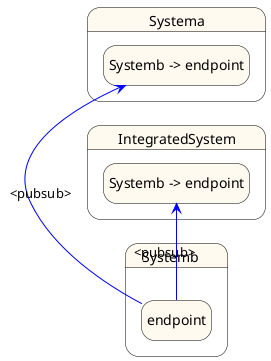 ''''''''''''''''''''''''''''''''''''''''''
''                                      ''
''  AUTOGENERATED CODE -- DO NOT EDIT!  ''
''                                      ''
''''''''''''''''''''''''''''''''''''''''''

@startuml
left to right direction
scale max 16384 height
hide empty description
skinparam state {
  BackgroundColor FloralWhite
  BorderColor Black
  ArrowColor Crimson
}
state "IntegratedSystem" as X_0 {
  state "Systemb -> endpoint" as _0
}
state "Systema" as X_1 {
  state "Systemb -> endpoint" as _1
}
state "Systemb" as X_2 <<highlight>> {
  state "endpoint" as _2 <<highlight>>
}
_2 -[#blue]> _0 : <pubsub>
_2 -[#blue]> _1 : <pubsub>
@enduml